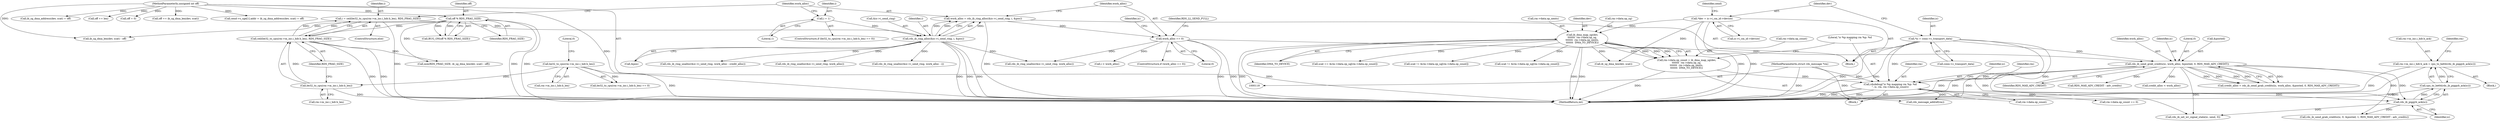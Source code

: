 digraph "0_linux_6094628bfd94323fc1cea05ec2c6affd98c18f7f@pointer" {
"1000490" [label="(Call,rm->m_inc.i_hdr.h_ack = cpu_to_be64(rds_ib_piggyb_ack(ic)))"];
"1000498" [label="(Call,cpu_to_be64(rds_ib_piggyb_ack(ic)))"];
"1000499" [label="(Call,rds_ib_piggyb_ack(ic))"];
"1000279" [label="(Call,rds_ib_send_grab_credits(ic, work_alloc, &posted, 0, RDS_MAX_ADV_CREDIT))"];
"1000126" [label="(Call,*ic = conn->c_transport_data)"];
"1000255" [label="(Call,work_alloc == 0)"];
"1000244" [label="(Call,work_alloc = rds_ib_ring_alloc(&ic->i_send_ring, i, &pos))"];
"1000246" [label="(Call,rds_ib_ring_alloc(&ic->i_send_ring, i, &pos))"];
"1000232" [label="(Call,i = ceil(be32_to_cpu(rm->m_inc.i_hdr.h_len), RDS_FRAG_SIZE))"];
"1000234" [label="(Call,ceil(be32_to_cpu(rm->m_inc.i_hdr.h_len), RDS_FRAG_SIZE))"];
"1000235" [label="(Call,be32_to_cpu(rm->m_inc.i_hdr.h_len))"];
"1000219" [label="(Call,be32_to_cpu(rm->m_inc.i_hdr.h_len))"];
"1000177" [label="(Call,off % RDS_FRAG_SIZE)"];
"1000123" [label="(MethodParameterIn,unsigned int off)"];
"1000228" [label="(Call,i = 1)"];
"1000358" [label="(Call,rdsdebug(\"ic %p mapping rm %p: %d\n\", ic, rm, rm->data.op_count))"];
"1000120" [label="(MethodParameterIn,struct rds_message *rm)"];
"1000339" [label="(Call,rm->data.op_count = ib_dma_map_sg(dev,\n\t\t\t\t\t\t\t  rm->data.op_sg,\n\t\t\t\t\t\t\t  rm->data.op_nents,\n\t\t\t\t\t\t\t  DMA_TO_DEVICE))"];
"1000345" [label="(Call,ib_dma_map_sg(dev,\n\t\t\t\t\t\t\t  rm->data.op_sg,\n\t\t\t\t\t\t\t  rm->data.op_nents,\n\t\t\t\t\t\t\t  DMA_TO_DEVICE))"];
"1000132" [label="(Call,*dev = ic->i_cm_id->device)"];
"1000490" [label="(Call,rm->m_inc.i_hdr.h_ack = cpu_to_be64(rds_ib_piggyb_ack(ic)))"];
"1000491" [label="(Call,rm->m_inc.i_hdr.h_ack)"];
"1000141" [label="(Identifier,send)"];
"1000362" [label="(Call,rm->data.op_count)"];
"1000133" [label="(Identifier,dev)"];
"1000233" [label="(Identifier,i)"];
"1000247" [label="(Call,&ic->i_send_ring)"];
"1000235" [label="(Call,be32_to_cpu(rm->m_inc.i_hdr.h_len))"];
"1000254" [label="(ControlStructure,if (work_alloc == 0))"];
"1000246" [label="(Call,rds_ib_ring_alloc(&ic->i_send_ring, i, &pos))"];
"1000177" [label="(Call,off % RDS_FRAG_SIZE)"];
"1000692" [label="(Call,send->s_sge[1].addr = ib_sg_dma_address(dev, scat) + off)"];
"1000120" [label="(MethodParameterIn,struct rds_message *rm)"];
"1000134" [label="(Call,ic->i_cm_id->device)"];
"1000368" [label="(Call,rm->data.op_count == 0)"];
"1000274" [label="(Identifier,ic)"];
"1000256" [label="(Identifier,work_alloc)"];
"1001026" [label="(MethodReturn,int)"];
"1000281" [label="(Identifier,work_alloc)"];
"1000680" [label="(Call,ib_sg_dma_len(dev, scat) - off)"];
"1000220" [label="(Call,rm->m_inc.i_hdr.h_len)"];
"1000347" [label="(Call,rm->data.op_sg)"];
"1000500" [label="(Identifier,ic)"];
"1000361" [label="(Identifier,rm)"];
"1000277" [label="(Call,credit_alloc = rds_ib_send_grab_credits(ic, work_alloc, &posted, 0, RDS_MAX_ADV_CREDIT))"];
"1000678" [label="(Call,min(RDS_FRAG_SIZE, ib_sg_dma_len(dev, scat) - off))"];
"1000279" [label="(Call,rds_ib_send_grab_credits(ic, work_alloc, &posted, 0, RDS_MAX_ADV_CREDIT))"];
"1000357" [label="(Identifier,DMA_TO_DEVICE)"];
"1000234" [label="(Call,ceil(be32_to_cpu(rm->m_inc.i_hdr.h_len), RDS_FRAG_SIZE))"];
"1000127" [label="(Identifier,ic)"];
"1000294" [label="(Call,rds_ib_ring_unalloc(&ic->i_send_ring, work_alloc - credit_alloc))"];
"1000498" [label="(Call,cpu_to_be64(rds_ib_piggyb_ack(ic)))"];
"1000700" [label="(Call,ib_sg_dma_address(dev, scat) + off)"];
"1000331" [label="(Block,)"];
"1000217" [label="(ControlStructure,if (be32_to_cpu(rm->m_inc.i_hdr.h_len) == 0))"];
"1000128" [label="(Call,conn->c_transport_data)"];
"1000360" [label="(Identifier,ic)"];
"1000345" [label="(Call,ib_dma_map_sg(dev,\n\t\t\t\t\t\t\t  rm->data.op_sg,\n\t\t\t\t\t\t\t  rm->data.op_nents,\n\t\t\t\t\t\t\t  DMA_TO_DEVICE))"];
"1000875" [label="(Call,scat == &rm->data.op_sg[rm->data.op_count])"];
"1000280" [label="(Identifier,ic)"];
"1000352" [label="(Call,rm->data.op_nents)"];
"1000398" [label="(Call,rds_message_addref(rm))"];
"1000340" [label="(Call,rm->data.op_count)"];
"1000732" [label="(Call,rds_ib_set_wr_signal_state(ic, send, 0))"];
"1000284" [label="(Literal,0)"];
"1000661" [label="(Call,scat != &rm->data.op_sg[rm->data.op_count])"];
"1000717" [label="(Call,off += len)"];
"1000126" [label="(Call,*ic = conn->c_transport_data)"];
"1000513" [label="(Call,rds_ib_send_grab_credits(ic, 0, &posted, 1, RDS_MAX_ADV_CREDIT - adv_credits))"];
"1000232" [label="(Call,i = ceil(be32_to_cpu(rm->m_inc.i_hdr.h_len), RDS_FRAG_SIZE))"];
"1000227" [label="(Literal,0)"];
"1000236" [label="(Call,rm->m_inc.i_hdr.h_len)"];
"1000230" [label="(Literal,1)"];
"1000499" [label="(Call,rds_ib_piggyb_ack(ic))"];
"1000681" [label="(Call,ib_sg_dma_len(dev, scat))"];
"1000371" [label="(Identifier,rm)"];
"1000251" [label="(Identifier,i)"];
"1000729" [label="(Call,off = 0)"];
"1000231" [label="(ControlStructure,else)"];
"1000244" [label="(Call,work_alloc = rds_ib_ring_alloc(&ic->i_send_ring, i, &pos))"];
"1000282" [label="(Call,&posted)"];
"1000285" [label="(Identifier,RDS_MAX_ADV_CREDIT)"];
"1000260" [label="(Identifier,RDS_LL_SEND_FULL)"];
"1000346" [label="(Identifier,dev)"];
"1000378" [label="(Call,rds_ib_ring_unalloc(&ic->i_send_ring, work_alloc))"];
"1000986" [label="(Call,rds_ib_ring_unalloc(&ic->i_send_ring, work_alloc))"];
"1000245" [label="(Identifier,work_alloc)"];
"1000519" [label="(Call,RDS_MAX_ADV_CREDIT - adv_credits)"];
"1000229" [label="(Identifier,i)"];
"1000339" [label="(Call,rm->data.op_count = ib_dma_map_sg(dev,\n\t\t\t\t\t\t\t  rm->data.op_sg,\n\t\t\t\t\t\t\t  rm->data.op_nents,\n\t\t\t\t\t\t\t  DMA_TO_DEVICE))"];
"1000123" [label="(MethodParameterIn,unsigned int off)"];
"1000219" [label="(Call,be32_to_cpu(rm->m_inc.i_hdr.h_len))"];
"1000338" [label="(Block,)"];
"1000132" [label="(Call,*dev = ic->i_cm_id->device)"];
"1000176" [label="(Call,BUG_ON(off % RDS_FRAG_SIZE))"];
"1000228" [label="(Call,i = 1)"];
"1000852" [label="(Call,scat != &rm->data.op_sg[rm->data.op_count])"];
"1000243" [label="(Identifier,RDS_FRAG_SIZE)"];
"1000257" [label="(Literal,0)"];
"1000721" [label="(Call,off == ib_sg_dma_len(dev, scat))"];
"1000179" [label="(Identifier,RDS_FRAG_SIZE)"];
"1000914" [label="(Call,rds_ib_ring_unalloc(&ic->i_send_ring, work_alloc - i))"];
"1000178" [label="(Identifier,off)"];
"1000505" [label="(Identifier,rm)"];
"1000124" [label="(Block,)"];
"1000290" [label="(Call,credit_alloc < work_alloc)"];
"1000658" [label="(Call,i < work_alloc)"];
"1000358" [label="(Call,rdsdebug(\"ic %p mapping rm %p: %d\n\", ic, rm, rm->data.op_count))"];
"1000218" [label="(Call,be32_to_cpu(rm->m_inc.i_hdr.h_len) == 0)"];
"1000252" [label="(Call,&pos)"];
"1000359" [label="(Literal,\"ic %p mapping rm %p: %d\n\")"];
"1000255" [label="(Call,work_alloc == 0)"];
"1000490" -> "1000331"  [label="AST: "];
"1000490" -> "1000498"  [label="CFG: "];
"1000491" -> "1000490"  [label="AST: "];
"1000498" -> "1000490"  [label="AST: "];
"1000505" -> "1000490"  [label="CFG: "];
"1000490" -> "1001026"  [label="DDG: "];
"1000490" -> "1001026"  [label="DDG: "];
"1000498" -> "1000490"  [label="DDG: "];
"1000498" -> "1000499"  [label="CFG: "];
"1000499" -> "1000498"  [label="AST: "];
"1000498" -> "1001026"  [label="DDG: "];
"1000499" -> "1000498"  [label="DDG: "];
"1000499" -> "1000500"  [label="CFG: "];
"1000500" -> "1000499"  [label="AST: "];
"1000279" -> "1000499"  [label="DDG: "];
"1000126" -> "1000499"  [label="DDG: "];
"1000358" -> "1000499"  [label="DDG: "];
"1000499" -> "1000513"  [label="DDG: "];
"1000499" -> "1000732"  [label="DDG: "];
"1000279" -> "1000277"  [label="AST: "];
"1000279" -> "1000285"  [label="CFG: "];
"1000280" -> "1000279"  [label="AST: "];
"1000281" -> "1000279"  [label="AST: "];
"1000282" -> "1000279"  [label="AST: "];
"1000284" -> "1000279"  [label="AST: "];
"1000285" -> "1000279"  [label="AST: "];
"1000277" -> "1000279"  [label="CFG: "];
"1000279" -> "1001026"  [label="DDG: "];
"1000279" -> "1001026"  [label="DDG: "];
"1000279" -> "1001026"  [label="DDG: "];
"1000279" -> "1000277"  [label="DDG: "];
"1000279" -> "1000277"  [label="DDG: "];
"1000279" -> "1000277"  [label="DDG: "];
"1000279" -> "1000277"  [label="DDG: "];
"1000279" -> "1000277"  [label="DDG: "];
"1000126" -> "1000279"  [label="DDG: "];
"1000255" -> "1000279"  [label="DDG: "];
"1000279" -> "1000290"  [label="DDG: "];
"1000279" -> "1000358"  [label="DDG: "];
"1000279" -> "1000513"  [label="DDG: "];
"1000279" -> "1000519"  [label="DDG: "];
"1000279" -> "1000732"  [label="DDG: "];
"1000126" -> "1000124"  [label="AST: "];
"1000126" -> "1000128"  [label="CFG: "];
"1000127" -> "1000126"  [label="AST: "];
"1000128" -> "1000126"  [label="AST: "];
"1000133" -> "1000126"  [label="CFG: "];
"1000126" -> "1001026"  [label="DDG: "];
"1000126" -> "1001026"  [label="DDG: "];
"1000126" -> "1000358"  [label="DDG: "];
"1000126" -> "1000732"  [label="DDG: "];
"1000255" -> "1000254"  [label="AST: "];
"1000255" -> "1000257"  [label="CFG: "];
"1000256" -> "1000255"  [label="AST: "];
"1000257" -> "1000255"  [label="AST: "];
"1000260" -> "1000255"  [label="CFG: "];
"1000274" -> "1000255"  [label="CFG: "];
"1000255" -> "1001026"  [label="DDG: "];
"1000255" -> "1001026"  [label="DDG: "];
"1000244" -> "1000255"  [label="DDG: "];
"1000255" -> "1000378"  [label="DDG: "];
"1000255" -> "1000658"  [label="DDG: "];
"1000244" -> "1000124"  [label="AST: "];
"1000244" -> "1000246"  [label="CFG: "];
"1000245" -> "1000244"  [label="AST: "];
"1000246" -> "1000244"  [label="AST: "];
"1000256" -> "1000244"  [label="CFG: "];
"1000244" -> "1001026"  [label="DDG: "];
"1000246" -> "1000244"  [label="DDG: "];
"1000246" -> "1000244"  [label="DDG: "];
"1000246" -> "1000244"  [label="DDG: "];
"1000246" -> "1000252"  [label="CFG: "];
"1000247" -> "1000246"  [label="AST: "];
"1000251" -> "1000246"  [label="AST: "];
"1000252" -> "1000246"  [label="AST: "];
"1000246" -> "1001026"  [label="DDG: "];
"1000246" -> "1001026"  [label="DDG: "];
"1000246" -> "1001026"  [label="DDG: "];
"1000232" -> "1000246"  [label="DDG: "];
"1000228" -> "1000246"  [label="DDG: "];
"1000246" -> "1000294"  [label="DDG: "];
"1000246" -> "1000378"  [label="DDG: "];
"1000246" -> "1000914"  [label="DDG: "];
"1000246" -> "1000986"  [label="DDG: "];
"1000232" -> "1000231"  [label="AST: "];
"1000232" -> "1000234"  [label="CFG: "];
"1000233" -> "1000232"  [label="AST: "];
"1000234" -> "1000232"  [label="AST: "];
"1000245" -> "1000232"  [label="CFG: "];
"1000232" -> "1001026"  [label="DDG: "];
"1000234" -> "1000232"  [label="DDG: "];
"1000234" -> "1000232"  [label="DDG: "];
"1000234" -> "1000243"  [label="CFG: "];
"1000235" -> "1000234"  [label="AST: "];
"1000243" -> "1000234"  [label="AST: "];
"1000234" -> "1001026"  [label="DDG: "];
"1000234" -> "1001026"  [label="DDG: "];
"1000235" -> "1000234"  [label="DDG: "];
"1000177" -> "1000234"  [label="DDG: "];
"1000234" -> "1000678"  [label="DDG: "];
"1000235" -> "1000236"  [label="CFG: "];
"1000236" -> "1000235"  [label="AST: "];
"1000243" -> "1000235"  [label="CFG: "];
"1000235" -> "1001026"  [label="DDG: "];
"1000219" -> "1000235"  [label="DDG: "];
"1000219" -> "1000218"  [label="AST: "];
"1000219" -> "1000220"  [label="CFG: "];
"1000220" -> "1000219"  [label="AST: "];
"1000227" -> "1000219"  [label="CFG: "];
"1000219" -> "1001026"  [label="DDG: "];
"1000219" -> "1000218"  [label="DDG: "];
"1000177" -> "1000176"  [label="AST: "];
"1000177" -> "1000179"  [label="CFG: "];
"1000178" -> "1000177"  [label="AST: "];
"1000179" -> "1000177"  [label="AST: "];
"1000176" -> "1000177"  [label="CFG: "];
"1000177" -> "1001026"  [label="DDG: "];
"1000177" -> "1001026"  [label="DDG: "];
"1000177" -> "1000176"  [label="DDG: "];
"1000177" -> "1000176"  [label="DDG: "];
"1000123" -> "1000177"  [label="DDG: "];
"1000177" -> "1000678"  [label="DDG: "];
"1000177" -> "1000680"  [label="DDG: "];
"1000123" -> "1000118"  [label="AST: "];
"1000123" -> "1001026"  [label="DDG: "];
"1000123" -> "1000680"  [label="DDG: "];
"1000123" -> "1000692"  [label="DDG: "];
"1000123" -> "1000700"  [label="DDG: "];
"1000123" -> "1000717"  [label="DDG: "];
"1000123" -> "1000721"  [label="DDG: "];
"1000123" -> "1000729"  [label="DDG: "];
"1000228" -> "1000217"  [label="AST: "];
"1000228" -> "1000230"  [label="CFG: "];
"1000229" -> "1000228"  [label="AST: "];
"1000230" -> "1000228"  [label="AST: "];
"1000245" -> "1000228"  [label="CFG: "];
"1000358" -> "1000338"  [label="AST: "];
"1000358" -> "1000362"  [label="CFG: "];
"1000359" -> "1000358"  [label="AST: "];
"1000360" -> "1000358"  [label="AST: "];
"1000361" -> "1000358"  [label="AST: "];
"1000362" -> "1000358"  [label="AST: "];
"1000371" -> "1000358"  [label="CFG: "];
"1000358" -> "1001026"  [label="DDG: "];
"1000358" -> "1001026"  [label="DDG: "];
"1000358" -> "1001026"  [label="DDG: "];
"1000120" -> "1000358"  [label="DDG: "];
"1000339" -> "1000358"  [label="DDG: "];
"1000358" -> "1000368"  [label="DDG: "];
"1000358" -> "1000398"  [label="DDG: "];
"1000120" -> "1000118"  [label="AST: "];
"1000120" -> "1001026"  [label="DDG: "];
"1000120" -> "1000398"  [label="DDG: "];
"1000339" -> "1000338"  [label="AST: "];
"1000339" -> "1000345"  [label="CFG: "];
"1000340" -> "1000339"  [label="AST: "];
"1000345" -> "1000339"  [label="AST: "];
"1000359" -> "1000339"  [label="CFG: "];
"1000339" -> "1001026"  [label="DDG: "];
"1000345" -> "1000339"  [label="DDG: "];
"1000345" -> "1000339"  [label="DDG: "];
"1000345" -> "1000339"  [label="DDG: "];
"1000345" -> "1000339"  [label="DDG: "];
"1000345" -> "1000357"  [label="CFG: "];
"1000346" -> "1000345"  [label="AST: "];
"1000347" -> "1000345"  [label="AST: "];
"1000352" -> "1000345"  [label="AST: "];
"1000357" -> "1000345"  [label="AST: "];
"1000345" -> "1001026"  [label="DDG: "];
"1000345" -> "1001026"  [label="DDG: "];
"1000345" -> "1001026"  [label="DDG: "];
"1000345" -> "1001026"  [label="DDG: "];
"1000132" -> "1000345"  [label="DDG: "];
"1000345" -> "1000661"  [label="DDG: "];
"1000345" -> "1000681"  [label="DDG: "];
"1000345" -> "1000852"  [label="DDG: "];
"1000345" -> "1000875"  [label="DDG: "];
"1000132" -> "1000124"  [label="AST: "];
"1000132" -> "1000134"  [label="CFG: "];
"1000133" -> "1000132"  [label="AST: "];
"1000134" -> "1000132"  [label="AST: "];
"1000141" -> "1000132"  [label="CFG: "];
"1000132" -> "1001026"  [label="DDG: "];
"1000132" -> "1001026"  [label="DDG: "];
"1000132" -> "1000681"  [label="DDG: "];
}
